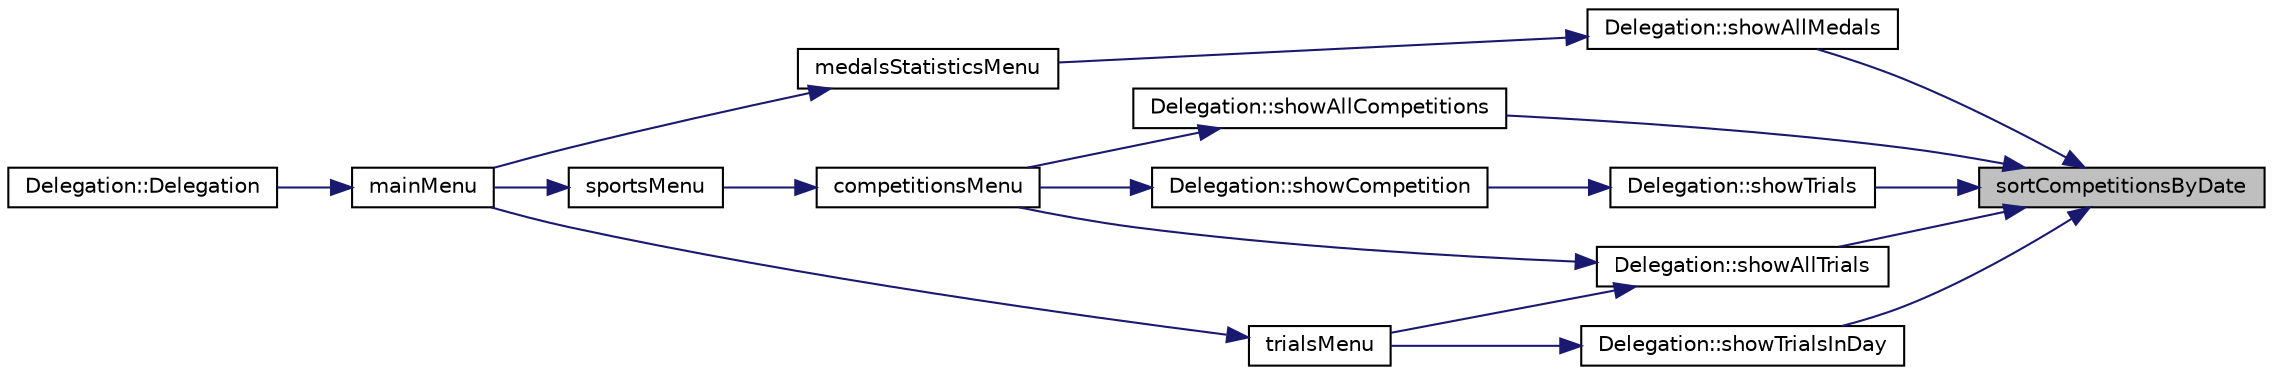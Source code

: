 digraph "sortCompetitionsByDate"
{
 // LATEX_PDF_SIZE
  edge [fontname="Helvetica",fontsize="10",labelfontname="Helvetica",labelfontsize="10"];
  node [fontname="Helvetica",fontsize="10",shape=record];
  rankdir="RL";
  Node1 [label="sortCompetitionsByDate",height=0.2,width=0.4,color="black", fillcolor="grey75", style="filled", fontcolor="black",tooltip=" "];
  Node1 -> Node2 [dir="back",color="midnightblue",fontsize="10",style="solid",fontname="Helvetica"];
  Node2 [label="Delegation::showAllCompetitions",height=0.2,width=0.4,color="black", fillcolor="white", style="filled",URL="$class_delegation.html#adf7add57d68df634e259dc5ea9626420",tooltip=" "];
  Node2 -> Node3 [dir="back",color="midnightblue",fontsize="10",style="solid",fontname="Helvetica"];
  Node3 [label="competitionsMenu",height=0.2,width=0.4,color="black", fillcolor="white", style="filled",URL="$_menus_8h.html#a4d151455f83858ed4c81b6fb3ae0d3e6",tooltip=" "];
  Node3 -> Node4 [dir="back",color="midnightblue",fontsize="10",style="solid",fontname="Helvetica"];
  Node4 [label="sportsMenu",height=0.2,width=0.4,color="black", fillcolor="white", style="filled",URL="$_menus_8h.html#a132aa7dfd3d0e4beb14cf24adc5b0c3c",tooltip=" "];
  Node4 -> Node5 [dir="back",color="midnightblue",fontsize="10",style="solid",fontname="Helvetica"];
  Node5 [label="mainMenu",height=0.2,width=0.4,color="black", fillcolor="white", style="filled",URL="$_menus_8h.html#adea89c8d29e4ae56d3ad951015c13f19",tooltip=" "];
  Node5 -> Node6 [dir="back",color="midnightblue",fontsize="10",style="solid",fontname="Helvetica"];
  Node6 [label="Delegation::Delegation",height=0.2,width=0.4,color="black", fillcolor="white", style="filled",URL="$class_delegation.html#a7974b21ea4c06b7fb1245507c2093b63",tooltip=" "];
  Node1 -> Node7 [dir="back",color="midnightblue",fontsize="10",style="solid",fontname="Helvetica"];
  Node7 [label="Delegation::showAllMedals",height=0.2,width=0.4,color="black", fillcolor="white", style="filled",URL="$class_delegation.html#a2e8bc13c79ca39abd5a6096f376d76c9",tooltip=" "];
  Node7 -> Node8 [dir="back",color="midnightblue",fontsize="10",style="solid",fontname="Helvetica"];
  Node8 [label="medalsStatisticsMenu",height=0.2,width=0.4,color="black", fillcolor="white", style="filled",URL="$_menus_8h.html#a7f0cfc49bf7a84f2b77cb20ed2edf186",tooltip=" "];
  Node8 -> Node5 [dir="back",color="midnightblue",fontsize="10",style="solid",fontname="Helvetica"];
  Node1 -> Node9 [dir="back",color="midnightblue",fontsize="10",style="solid",fontname="Helvetica"];
  Node9 [label="Delegation::showAllTrials",height=0.2,width=0.4,color="black", fillcolor="white", style="filled",URL="$class_delegation.html#ab9c012304315085b1f9c2dbe042417a9",tooltip=" "];
  Node9 -> Node3 [dir="back",color="midnightblue",fontsize="10",style="solid",fontname="Helvetica"];
  Node9 -> Node10 [dir="back",color="midnightblue",fontsize="10",style="solid",fontname="Helvetica"];
  Node10 [label="trialsMenu",height=0.2,width=0.4,color="black", fillcolor="white", style="filled",URL="$_menus_8h.html#adb1ea93cd7cdb1b8bcf95a055b0bf2f3",tooltip=" "];
  Node10 -> Node5 [dir="back",color="midnightblue",fontsize="10",style="solid",fontname="Helvetica"];
  Node1 -> Node11 [dir="back",color="midnightblue",fontsize="10",style="solid",fontname="Helvetica"];
  Node11 [label="Delegation::showTrials",height=0.2,width=0.4,color="black", fillcolor="white", style="filled",URL="$class_delegation.html#a2a490e9763b02ecb1bfda8da9f80a595",tooltip=" "];
  Node11 -> Node12 [dir="back",color="midnightblue",fontsize="10",style="solid",fontname="Helvetica"];
  Node12 [label="Delegation::showCompetition",height=0.2,width=0.4,color="black", fillcolor="white", style="filled",URL="$class_delegation.html#abbf441cb6185d67975d0c721efa5b82c",tooltip=" "];
  Node12 -> Node3 [dir="back",color="midnightblue",fontsize="10",style="solid",fontname="Helvetica"];
  Node1 -> Node13 [dir="back",color="midnightblue",fontsize="10",style="solid",fontname="Helvetica"];
  Node13 [label="Delegation::showTrialsInDay",height=0.2,width=0.4,color="black", fillcolor="white", style="filled",URL="$class_delegation.html#af8d65efdffcf9f3afcac12d4744ac3de",tooltip=" "];
  Node13 -> Node10 [dir="back",color="midnightblue",fontsize="10",style="solid",fontname="Helvetica"];
}
